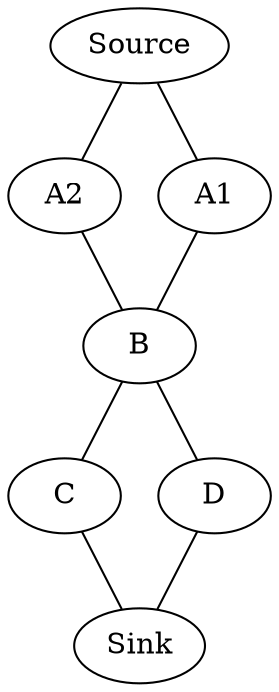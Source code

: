 graph {
	Source -- { A2 A1 }
	A2 -- { B }
	A1 -- { B }
	B -- { C D }
	C -- { Sink }
	D -- { Sink }
	Sink -- {  }
}